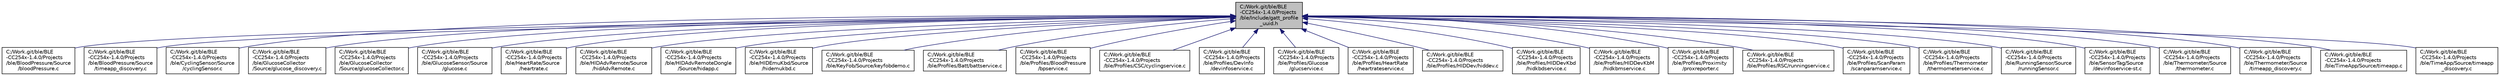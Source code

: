 digraph "C:/Work.git/ble/BLE-CC254x-1.4.0/Projects/ble/Include/gatt_profile_uuid.h"
{
  edge [fontname="Helvetica",fontsize="10",labelfontname="Helvetica",labelfontsize="10"];
  node [fontname="Helvetica",fontsize="10",shape=record];
  Node1 [label="C:/Work.git/ble/BLE\l-CC254x-1.4.0/Projects\l/ble/Include/gatt_profile\l_uuid.h",height=0.2,width=0.4,color="black", fillcolor="grey75", style="filled" fontcolor="black"];
  Node1 -> Node2 [dir="back",color="midnightblue",fontsize="10",style="solid",fontname="Helvetica"];
  Node2 [label="C:/Work.git/ble/BLE\l-CC254x-1.4.0/Projects\l/ble/BloodPressure/Source\l/bloodPressure.c",height=0.2,width=0.4,color="black", fillcolor="white", style="filled",URL="$blood_pressure_8c.html"];
  Node1 -> Node3 [dir="back",color="midnightblue",fontsize="10",style="solid",fontname="Helvetica"];
  Node3 [label="C:/Work.git/ble/BLE\l-CC254x-1.4.0/Projects\l/ble/BloodPressure/Source\l/timeapp_discovery.c",height=0.2,width=0.4,color="black", fillcolor="white", style="filled",URL="$_blood_pressure_2_source_2timeapp__discovery_8c.html"];
  Node1 -> Node4 [dir="back",color="midnightblue",fontsize="10",style="solid",fontname="Helvetica"];
  Node4 [label="C:/Work.git/ble/BLE\l-CC254x-1.4.0/Projects\l/ble/CyclingSensor/Source\l/cyclingSensor.c",height=0.2,width=0.4,color="black", fillcolor="white", style="filled",URL="$cycling_sensor_8c.html"];
  Node1 -> Node5 [dir="back",color="midnightblue",fontsize="10",style="solid",fontname="Helvetica"];
  Node5 [label="C:/Work.git/ble/BLE\l-CC254x-1.4.0/Projects\l/ble/GlucoseCollector\l/Source/glucose_discovery.c",height=0.2,width=0.4,color="black", fillcolor="white", style="filled",URL="$glucose__discovery_8c.html"];
  Node1 -> Node6 [dir="back",color="midnightblue",fontsize="10",style="solid",fontname="Helvetica"];
  Node6 [label="C:/Work.git/ble/BLE\l-CC254x-1.4.0/Projects\l/ble/GlucoseCollector\l/Source/glucoseCollector.c",height=0.2,width=0.4,color="black", fillcolor="white", style="filled",URL="$glucose_collector_8c.html"];
  Node1 -> Node7 [dir="back",color="midnightblue",fontsize="10",style="solid",fontname="Helvetica"];
  Node7 [label="C:/Work.git/ble/BLE\l-CC254x-1.4.0/Projects\l/ble/GlucoseSensor/Source\l/glucose.c",height=0.2,width=0.4,color="black", fillcolor="white", style="filled",URL="$glucose_8c.html"];
  Node1 -> Node8 [dir="back",color="midnightblue",fontsize="10",style="solid",fontname="Helvetica"];
  Node8 [label="C:/Work.git/ble/BLE\l-CC254x-1.4.0/Projects\l/ble/HeartRate/Source\l/heartrate.c",height=0.2,width=0.4,color="black", fillcolor="white", style="filled",URL="$heartrate_8c.html"];
  Node1 -> Node9 [dir="back",color="midnightblue",fontsize="10",style="solid",fontname="Helvetica"];
  Node9 [label="C:/Work.git/ble/BLE\l-CC254x-1.4.0/Projects\l/ble/HIDAdvRemote/Source\l/hidAdvRemote.c",height=0.2,width=0.4,color="black", fillcolor="white", style="filled",URL="$hid_adv_remote_8c.html"];
  Node1 -> Node10 [dir="back",color="midnightblue",fontsize="10",style="solid",fontname="Helvetica"];
  Node10 [label="C:/Work.git/ble/BLE\l-CC254x-1.4.0/Projects\l/ble/HIDAdvRemoteDongle\l/Source/hidapp.c",height=0.2,width=0.4,color="black", fillcolor="white", style="filled",URL="$hidapp_8c.html"];
  Node1 -> Node11 [dir="back",color="midnightblue",fontsize="10",style="solid",fontname="Helvetica"];
  Node11 [label="C:/Work.git/ble/BLE\l-CC254x-1.4.0/Projects\l/ble/HIDEmuKbd/Source\l/hidemukbd.c",height=0.2,width=0.4,color="black", fillcolor="white", style="filled",URL="$hidemukbd_8c.html"];
  Node1 -> Node12 [dir="back",color="midnightblue",fontsize="10",style="solid",fontname="Helvetica"];
  Node12 [label="C:/Work.git/ble/BLE\l-CC254x-1.4.0/Projects\l/ble/KeyFob/Source/keyfobdemo.c",height=0.2,width=0.4,color="black", fillcolor="white", style="filled",URL="$keyfobdemo_8c.html"];
  Node1 -> Node13 [dir="back",color="midnightblue",fontsize="10",style="solid",fontname="Helvetica"];
  Node13 [label="C:/Work.git/ble/BLE\l-CC254x-1.4.0/Projects\l/ble/Profiles/Batt/battservice.c",height=0.2,width=0.4,color="black", fillcolor="white", style="filled",URL="$battservice_8c.html"];
  Node1 -> Node14 [dir="back",color="midnightblue",fontsize="10",style="solid",fontname="Helvetica"];
  Node14 [label="C:/Work.git/ble/BLE\l-CC254x-1.4.0/Projects\l/ble/Profiles/BloodPressure\l/bpservice.c",height=0.2,width=0.4,color="black", fillcolor="white", style="filled",URL="$bpservice_8c.html"];
  Node1 -> Node15 [dir="back",color="midnightblue",fontsize="10",style="solid",fontname="Helvetica"];
  Node15 [label="C:/Work.git/ble/BLE\l-CC254x-1.4.0/Projects\l/ble/Profiles/CSC/cyclingservice.c",height=0.2,width=0.4,color="black", fillcolor="white", style="filled",URL="$cyclingservice_8c.html"];
  Node1 -> Node16 [dir="back",color="midnightblue",fontsize="10",style="solid",fontname="Helvetica"];
  Node16 [label="C:/Work.git/ble/BLE\l-CC254x-1.4.0/Projects\l/ble/Profiles/DevInfo\l/devinfoservice.c",height=0.2,width=0.4,color="black", fillcolor="white", style="filled",URL="$devinfoservice_8c.html"];
  Node1 -> Node17 [dir="back",color="midnightblue",fontsize="10",style="solid",fontname="Helvetica"];
  Node17 [label="C:/Work.git/ble/BLE\l-CC254x-1.4.0/Projects\l/ble/Profiles/Glucose\l/glucservice.c",height=0.2,width=0.4,color="black", fillcolor="white", style="filled",URL="$glucservice_8c.html"];
  Node1 -> Node18 [dir="back",color="midnightblue",fontsize="10",style="solid",fontname="Helvetica"];
  Node18 [label="C:/Work.git/ble/BLE\l-CC254x-1.4.0/Projects\l/ble/Profiles/HeartRate\l/heartrateservice.c",height=0.2,width=0.4,color="black", fillcolor="white", style="filled",URL="$heartrateservice_8c.html"];
  Node1 -> Node19 [dir="back",color="midnightblue",fontsize="10",style="solid",fontname="Helvetica"];
  Node19 [label="C:/Work.git/ble/BLE\l-CC254x-1.4.0/Projects\l/ble/Profiles/HIDDev/hiddev.c",height=0.2,width=0.4,color="black", fillcolor="white", style="filled",URL="$hiddev_8c.html"];
  Node1 -> Node20 [dir="back",color="midnightblue",fontsize="10",style="solid",fontname="Helvetica"];
  Node20 [label="C:/Work.git/ble/BLE\l-CC254x-1.4.0/Projects\l/ble/Profiles/HIDDevKbd\l/hidkbdservice.c",height=0.2,width=0.4,color="black", fillcolor="white", style="filled",URL="$hidkbdservice_8c.html"];
  Node1 -> Node21 [dir="back",color="midnightblue",fontsize="10",style="solid",fontname="Helvetica"];
  Node21 [label="C:/Work.git/ble/BLE\l-CC254x-1.4.0/Projects\l/ble/Profiles/HIDDevKbM\l/hidkbmservice.c",height=0.2,width=0.4,color="black", fillcolor="white", style="filled",URL="$hidkbmservice_8c.html"];
  Node1 -> Node22 [dir="back",color="midnightblue",fontsize="10",style="solid",fontname="Helvetica"];
  Node22 [label="C:/Work.git/ble/BLE\l-CC254x-1.4.0/Projects\l/ble/Profiles/Proximity\l/proxreporter.c",height=0.2,width=0.4,color="black", fillcolor="white", style="filled",URL="$proxreporter_8c.html"];
  Node1 -> Node23 [dir="back",color="midnightblue",fontsize="10",style="solid",fontname="Helvetica"];
  Node23 [label="C:/Work.git/ble/BLE\l-CC254x-1.4.0/Projects\l/ble/Profiles/RSC/runningservice.c",height=0.2,width=0.4,color="black", fillcolor="white", style="filled",URL="$runningservice_8c.html"];
  Node1 -> Node24 [dir="back",color="midnightblue",fontsize="10",style="solid",fontname="Helvetica"];
  Node24 [label="C:/Work.git/ble/BLE\l-CC254x-1.4.0/Projects\l/ble/Profiles/ScanParam\l/scanparamservice.c",height=0.2,width=0.4,color="black", fillcolor="white", style="filled",URL="$scanparamservice_8c.html"];
  Node1 -> Node25 [dir="back",color="midnightblue",fontsize="10",style="solid",fontname="Helvetica"];
  Node25 [label="C:/Work.git/ble/BLE\l-CC254x-1.4.0/Projects\l/ble/Profiles/Thermometer\l/thermometerservice.c",height=0.2,width=0.4,color="black", fillcolor="white", style="filled",URL="$thermometerservice_8c.html"];
  Node1 -> Node26 [dir="back",color="midnightblue",fontsize="10",style="solid",fontname="Helvetica"];
  Node26 [label="C:/Work.git/ble/BLE\l-CC254x-1.4.0/Projects\l/ble/RunningSensor/Source\l/runningSensor.c",height=0.2,width=0.4,color="black", fillcolor="white", style="filled",URL="$running_sensor_8c.html"];
  Node1 -> Node27 [dir="back",color="midnightblue",fontsize="10",style="solid",fontname="Helvetica"];
  Node27 [label="C:/Work.git/ble/BLE\l-CC254x-1.4.0/Projects\l/ble/SensorTag/Source\l/devinfoservice-st.c",height=0.2,width=0.4,color="black", fillcolor="white", style="filled",URL="$devinfoservice-st_8c.html"];
  Node1 -> Node28 [dir="back",color="midnightblue",fontsize="10",style="solid",fontname="Helvetica"];
  Node28 [label="C:/Work.git/ble/BLE\l-CC254x-1.4.0/Projects\l/ble/Thermometer/Source\l/thermometer.c",height=0.2,width=0.4,color="black", fillcolor="white", style="filled",URL="$thermometer_8c.html"];
  Node1 -> Node29 [dir="back",color="midnightblue",fontsize="10",style="solid",fontname="Helvetica"];
  Node29 [label="C:/Work.git/ble/BLE\l-CC254x-1.4.0/Projects\l/ble/Thermometer/Source\l/timeapp_discovery.c",height=0.2,width=0.4,color="black", fillcolor="white", style="filled",URL="$_thermometer_2_source_2timeapp__discovery_8c.html"];
  Node1 -> Node30 [dir="back",color="midnightblue",fontsize="10",style="solid",fontname="Helvetica"];
  Node30 [label="C:/Work.git/ble/BLE\l-CC254x-1.4.0/Projects\l/ble/TimeApp/Source/timeapp.c",height=0.2,width=0.4,color="black", fillcolor="white", style="filled",URL="$timeapp_8c.html"];
  Node1 -> Node31 [dir="back",color="midnightblue",fontsize="10",style="solid",fontname="Helvetica"];
  Node31 [label="C:/Work.git/ble/BLE\l-CC254x-1.4.0/Projects\l/ble/TimeApp/Source/timeapp\l_discovery.c",height=0.2,width=0.4,color="black", fillcolor="white", style="filled",URL="$_time_app_2_source_2timeapp__discovery_8c.html"];
}
